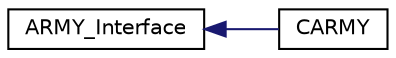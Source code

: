 digraph "Иерархия классов. Графический вид."
{
  edge [fontname="Helvetica",fontsize="10",labelfontname="Helvetica",labelfontsize="10"];
  node [fontname="Helvetica",fontsize="10",shape=record];
  rankdir="LR";
  Node1 [label="ARMY_Interface",height=0.2,width=0.4,color="black", fillcolor="white", style="filled",URL="$classARMY__Interface.html"];
  Node1 -> Node2 [dir="back",color="midnightblue",fontsize="10",style="solid",fontname="Helvetica"];
  Node2 [label="CARMY",height=0.2,width=0.4,color="black", fillcolor="white", style="filled",URL="$classCARMY.html"];
}
